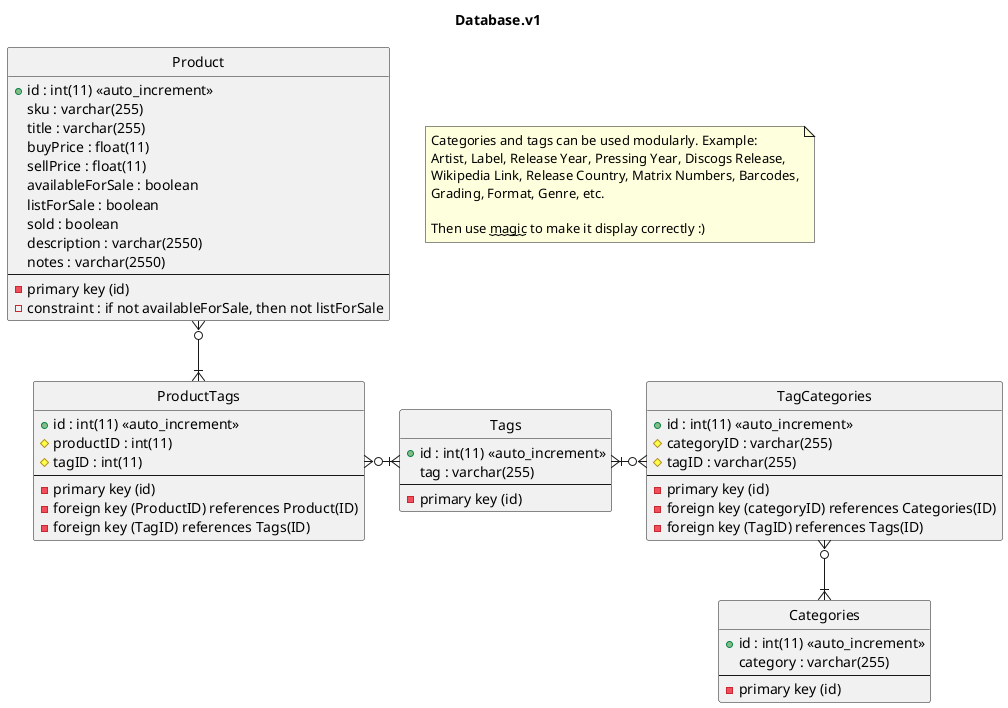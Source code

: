 ```plantuml

@startuml
' 
' hide circles and make right angles
hide circle
skinparam linetype ortho
'skinparam linetype polyline



' Product - main focus of the diagrams
entity Product {
    + id : int(11) <<auto_increment>>
    sku : varchar(255)
    title : varchar(255)
    buyPrice : float(11)
    sellPrice : float(11)
    availableForSale : boolean
    listForSale : boolean
    sold : boolean
    description : varchar(2550)
    notes : varchar(2550)
    --
    - primary key (id)
    - constraint : if not availableForSale, then not listForSale
}

entity Tags {
    + id : int(11) <<auto_increment>>
    tag : varchar(255)
    --
    - primary key (id)
}

entity Categories {
    + id : int(11) <<auto_increment>>
    category : varchar(255)
    --
    - primary key (id)
}

' associative tables

entity ProductTags {
    + id : int(11) <<auto_increment>>
    # productID : int(11)
    # tagID : int(11)
    --
    - primary key (id)
    - foreign key (ProductID) references Product(ID)
    - foreign key (TagID) references Tags(ID)
}

entity TagCategories {
    + id : int(11) <<auto_increment>>
    # categoryID : varchar(255)
    # tagID : varchar(255)
    --
    - primary key (id)
    - foreign key (categoryID) references Categories(ID)
    - foreign key (TagID) references Tags(ID)
}

' product can have zero or more tags
Product }o--|{ ProductTags
ProductTags }o-right-|{ Tags
' tags belong to one or more categories
Tags }|-right-o{ TagCategories
TagCategories }o--|{ Categories



note as N1
    Categories and tags can be used modularly. Example:
    Artist, Label, Release Year, Pressing Year, Discogs Release,
    Wikipedia Link, Release Country, Matrix Numbers, Barcodes,
    Grading, Format, Genre, etc.
    
    Then use ~~magic~~ to make it display correctly :)
end note



/'
entity Labels {
    + id: int(11) <<auto_increment>>
    name : varchar(255)
    --
    - primary key(id)
}

' labels have one or more products
Product ||--o{ Labels
*/
entity Caategories {
    + id: int(11) <<auto_increment>>
    categoryName : varchar(255)
    --
    - primary key(id)
}
'/

title Database.v1

@enduml
```